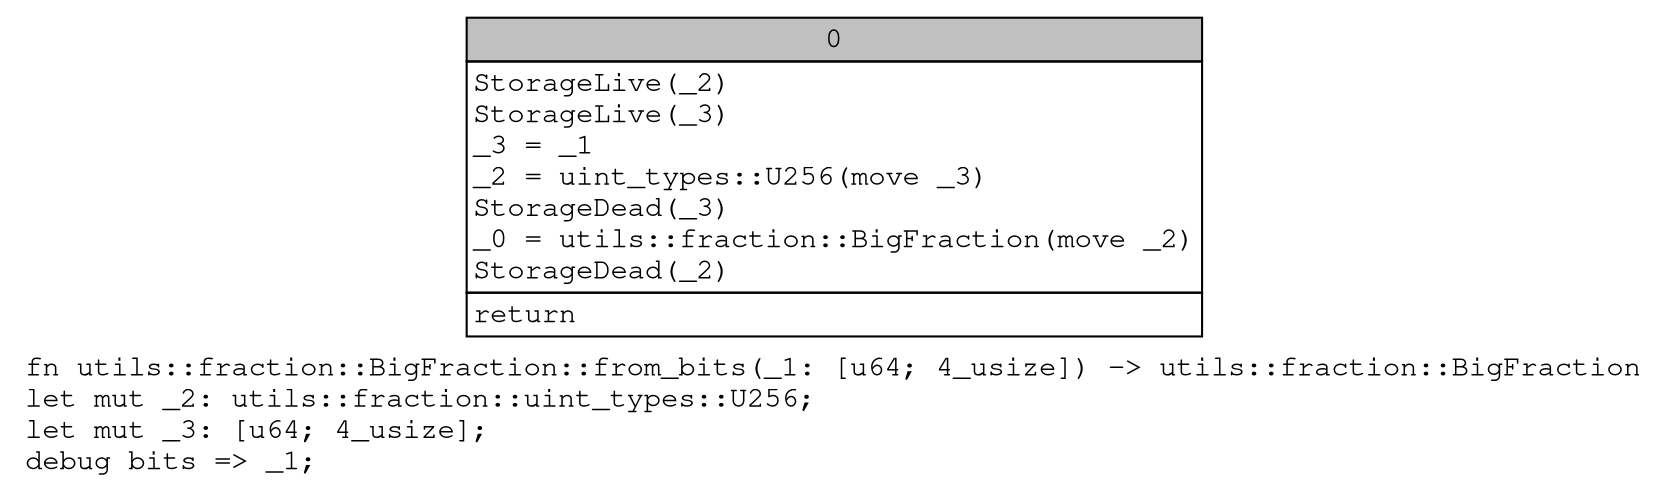 digraph Mir_0_2421 {
    graph [fontname="Courier, monospace"];
    node [fontname="Courier, monospace"];
    edge [fontname="Courier, monospace"];
    label=<fn utils::fraction::BigFraction::from_bits(_1: [u64; 4_usize]) -&gt; utils::fraction::BigFraction<br align="left"/>let mut _2: utils::fraction::uint_types::U256;<br align="left"/>let mut _3: [u64; 4_usize];<br align="left"/>debug bits =&gt; _1;<br align="left"/>>;
    bb0__0_2421 [shape="none", label=<<table border="0" cellborder="1" cellspacing="0"><tr><td bgcolor="gray" align="center" colspan="1">0</td></tr><tr><td align="left" balign="left">StorageLive(_2)<br/>StorageLive(_3)<br/>_3 = _1<br/>_2 = uint_types::U256(move _3)<br/>StorageDead(_3)<br/>_0 = utils::fraction::BigFraction(move _2)<br/>StorageDead(_2)<br/></td></tr><tr><td align="left">return</td></tr></table>>];
}
